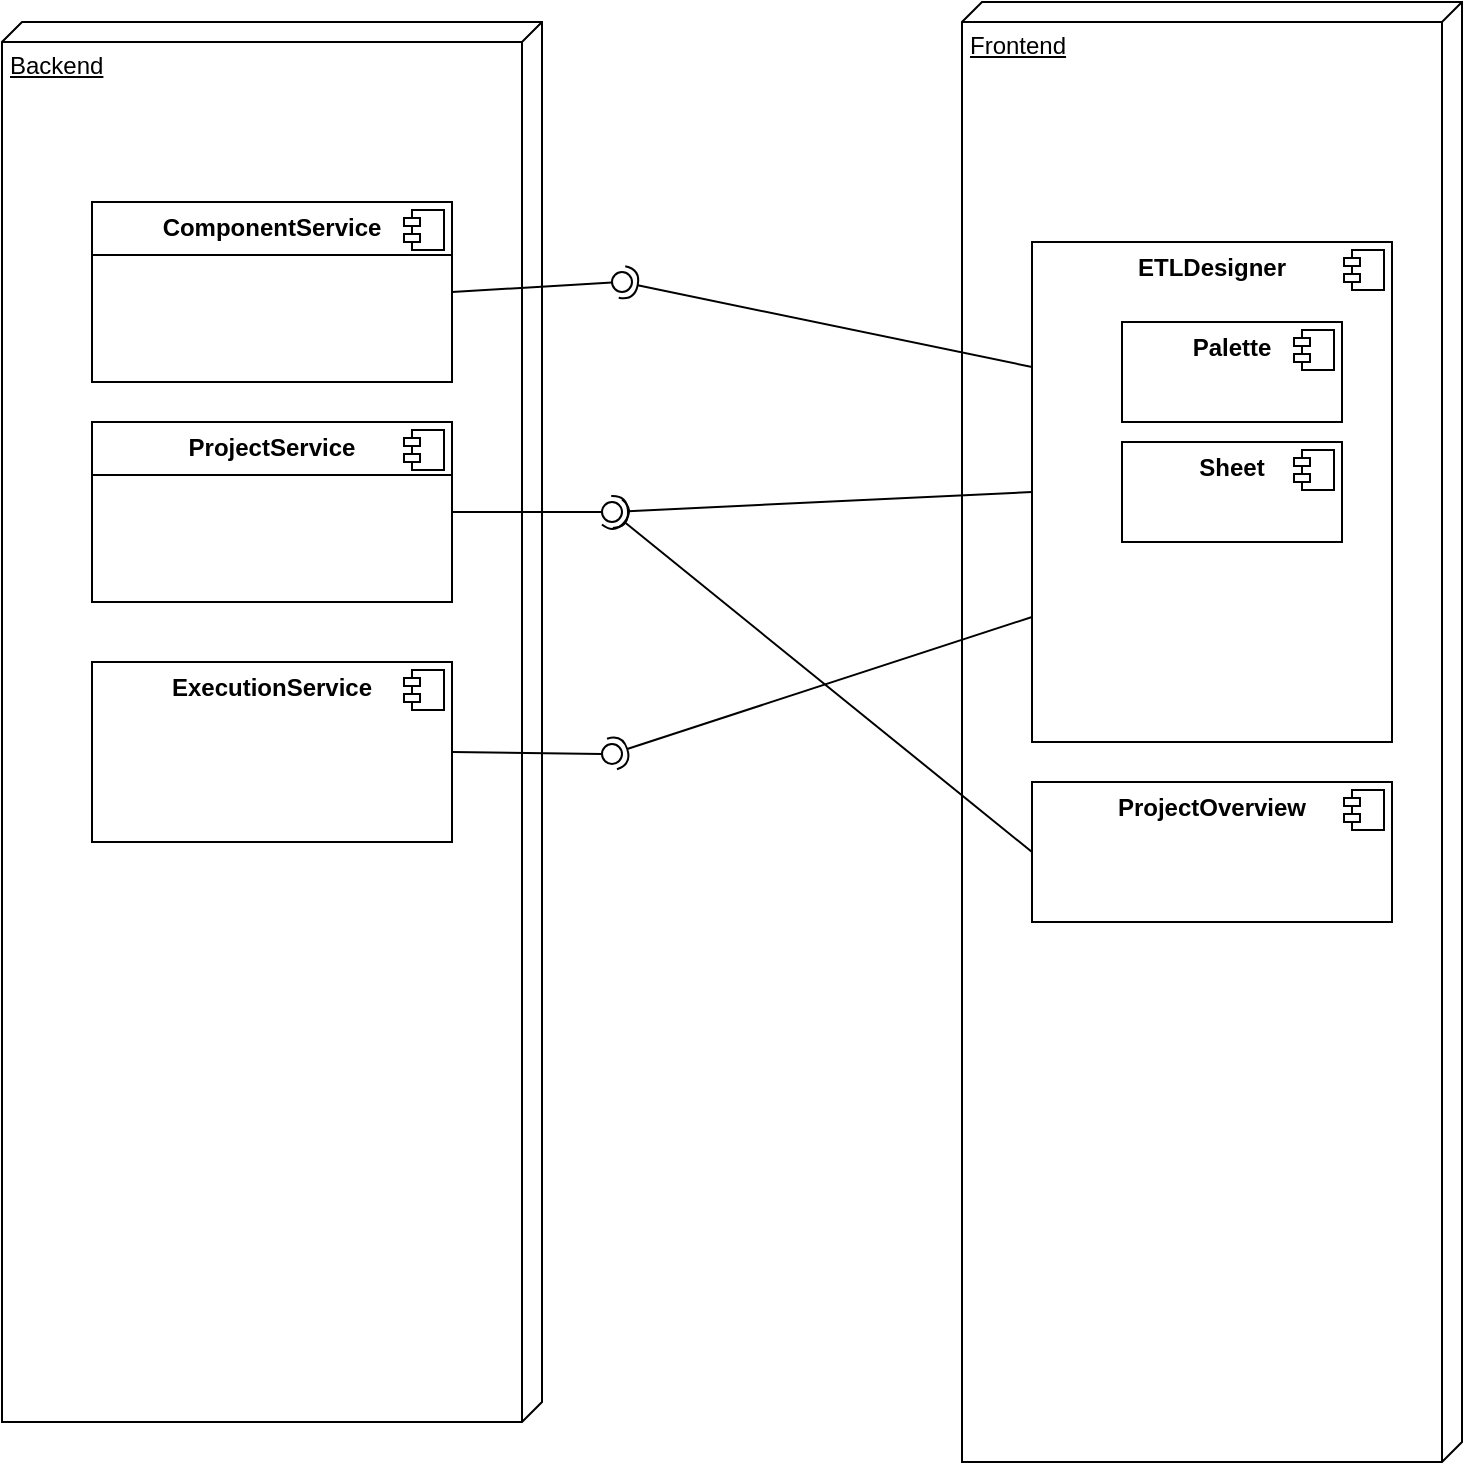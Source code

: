 <mxfile version="26.0.14">
  <diagram id="C5RBs43oDa-KdzZeNtuy" name="Page-1">
    <mxGraphModel dx="1362" dy="1023" grid="1" gridSize="10" guides="1" tooltips="1" connect="1" arrows="1" fold="1" page="1" pageScale="1" pageWidth="827" pageHeight="1169" math="0" shadow="0">
      <root>
        <mxCell id="WIyWlLk6GJQsqaUBKTNV-0" />
        <mxCell id="WIyWlLk6GJQsqaUBKTNV-1" parent="WIyWlLk6GJQsqaUBKTNV-0" />
        <mxCell id="CZvadwM1OejGpin_CvOd-0" value="Backend" style="verticalAlign=top;align=left;spacingTop=8;spacingLeft=2;spacingRight=12;shape=cube;size=10;direction=south;fontStyle=4;html=1;whiteSpace=wrap;" vertex="1" parent="WIyWlLk6GJQsqaUBKTNV-1">
          <mxGeometry x="50" y="230" width="270" height="700" as="geometry" />
        </mxCell>
        <mxCell id="CZvadwM1OejGpin_CvOd-1" value="Frontend" style="verticalAlign=top;align=left;spacingTop=8;spacingLeft=2;spacingRight=12;shape=cube;size=10;direction=south;fontStyle=4;html=1;whiteSpace=wrap;" vertex="1" parent="WIyWlLk6GJQsqaUBKTNV-1">
          <mxGeometry x="530" y="220" width="250" height="730" as="geometry" />
        </mxCell>
        <mxCell id="CZvadwM1OejGpin_CvOd-2" value="&lt;p style=&quot;margin:0px;margin-top:6px;text-align:center;&quot;&gt;&lt;b&gt;ComponentService&lt;/b&gt;&lt;/p&gt;&lt;hr size=&quot;1&quot; style=&quot;border-style:solid;&quot;&gt;&lt;p style=&quot;margin:0px;margin-left:8px;&quot;&gt;&lt;br&gt;&lt;/p&gt;" style="align=left;overflow=fill;html=1;dropTarget=0;whiteSpace=wrap;" vertex="1" parent="WIyWlLk6GJQsqaUBKTNV-1">
          <mxGeometry x="95" y="320" width="180" height="90" as="geometry" />
        </mxCell>
        <mxCell id="CZvadwM1OejGpin_CvOd-3" value="" style="shape=component;jettyWidth=8;jettyHeight=4;" vertex="1" parent="CZvadwM1OejGpin_CvOd-2">
          <mxGeometry x="1" width="20" height="20" relative="1" as="geometry">
            <mxPoint x="-24" y="4" as="offset" />
          </mxGeometry>
        </mxCell>
        <mxCell id="CZvadwM1OejGpin_CvOd-4" value="&lt;p style=&quot;margin:0px;margin-top:6px;text-align:center;&quot;&gt;&lt;b&gt;ProjectService&lt;/b&gt;&lt;/p&gt;&lt;hr size=&quot;1&quot; style=&quot;border-style:solid;&quot;&gt;&lt;p style=&quot;margin:0px;margin-left:8px;&quot;&gt;&lt;br&gt;&lt;/p&gt;" style="align=left;overflow=fill;html=1;dropTarget=0;whiteSpace=wrap;" vertex="1" parent="WIyWlLk6GJQsqaUBKTNV-1">
          <mxGeometry x="95" y="430" width="180" height="90" as="geometry" />
        </mxCell>
        <mxCell id="CZvadwM1OejGpin_CvOd-5" value="" style="shape=component;jettyWidth=8;jettyHeight=4;" vertex="1" parent="CZvadwM1OejGpin_CvOd-4">
          <mxGeometry x="1" width="20" height="20" relative="1" as="geometry">
            <mxPoint x="-24" y="4" as="offset" />
          </mxGeometry>
        </mxCell>
        <mxCell id="CZvadwM1OejGpin_CvOd-6" value="&lt;p style=&quot;margin:0px;margin-top:6px;text-align:center;&quot;&gt;&lt;b&gt;ETLDesigner&lt;/b&gt;&lt;/p&gt;" style="align=left;overflow=fill;html=1;dropTarget=0;whiteSpace=wrap;" vertex="1" parent="WIyWlLk6GJQsqaUBKTNV-1">
          <mxGeometry x="565" y="340" width="180" height="250" as="geometry" />
        </mxCell>
        <mxCell id="CZvadwM1OejGpin_CvOd-7" value="" style="shape=component;jettyWidth=8;jettyHeight=4;" vertex="1" parent="CZvadwM1OejGpin_CvOd-6">
          <mxGeometry x="1" width="20" height="20" relative="1" as="geometry">
            <mxPoint x="-24" y="4" as="offset" />
          </mxGeometry>
        </mxCell>
        <mxCell id="CZvadwM1OejGpin_CvOd-8" value="" style="rounded=0;orthogonalLoop=1;jettySize=auto;html=1;endArrow=halfCircle;endFill=0;endSize=6;strokeWidth=1;sketch=0;exitX=0;exitY=0.5;exitDx=0;exitDy=0;" edge="1" target="CZvadwM1OejGpin_CvOd-10" parent="WIyWlLk6GJQsqaUBKTNV-1" source="CZvadwM1OejGpin_CvOd-6">
          <mxGeometry relative="1" as="geometry">
            <mxPoint x="430" y="525" as="sourcePoint" />
          </mxGeometry>
        </mxCell>
        <mxCell id="CZvadwM1OejGpin_CvOd-9" value="" style="rounded=0;orthogonalLoop=1;jettySize=auto;html=1;endArrow=oval;endFill=0;sketch=0;sourcePerimeterSpacing=0;targetPerimeterSpacing=0;endSize=10;exitX=1;exitY=0.5;exitDx=0;exitDy=0;" edge="1" target="CZvadwM1OejGpin_CvOd-10" parent="WIyWlLk6GJQsqaUBKTNV-1" source="CZvadwM1OejGpin_CvOd-4">
          <mxGeometry relative="1" as="geometry">
            <mxPoint x="390" y="525" as="sourcePoint" />
          </mxGeometry>
        </mxCell>
        <mxCell id="CZvadwM1OejGpin_CvOd-10" value="" style="ellipse;whiteSpace=wrap;html=1;align=center;aspect=fixed;fillColor=none;strokeColor=none;resizable=0;perimeter=centerPerimeter;rotatable=0;allowArrows=0;points=[];outlineConnect=1;" vertex="1" parent="WIyWlLk6GJQsqaUBKTNV-1">
          <mxGeometry x="350" y="470" width="10" height="10" as="geometry" />
        </mxCell>
        <mxCell id="CZvadwM1OejGpin_CvOd-11" value="" style="rounded=0;orthogonalLoop=1;jettySize=auto;html=1;endArrow=halfCircle;endFill=0;endSize=6;strokeWidth=1;sketch=0;exitX=0;exitY=0.25;exitDx=0;exitDy=0;" edge="1" parent="WIyWlLk6GJQsqaUBKTNV-1" source="CZvadwM1OejGpin_CvOd-6">
          <mxGeometry relative="1" as="geometry">
            <mxPoint x="410" y="330" as="sourcePoint" />
            <mxPoint x="360" y="360" as="targetPoint" />
          </mxGeometry>
        </mxCell>
        <mxCell id="CZvadwM1OejGpin_CvOd-12" value="" style="rounded=0;orthogonalLoop=1;jettySize=auto;html=1;endArrow=oval;endFill=0;sketch=0;sourcePerimeterSpacing=0;targetPerimeterSpacing=0;endSize=10;exitX=1;exitY=0.5;exitDx=0;exitDy=0;" edge="1" parent="WIyWlLk6GJQsqaUBKTNV-1" source="CZvadwM1OejGpin_CvOd-2">
          <mxGeometry relative="1" as="geometry">
            <mxPoint x="390" y="525" as="sourcePoint" />
            <mxPoint x="360" y="360" as="targetPoint" />
          </mxGeometry>
        </mxCell>
        <mxCell id="CZvadwM1OejGpin_CvOd-13" value="" style="ellipse;whiteSpace=wrap;html=1;align=center;aspect=fixed;fillColor=none;strokeColor=none;resizable=0;perimeter=centerPerimeter;rotatable=0;allowArrows=0;points=[];outlineConnect=1;" vertex="1" parent="WIyWlLk6GJQsqaUBKTNV-1">
          <mxGeometry x="405" y="520" width="10" height="10" as="geometry" />
        </mxCell>
        <mxCell id="CZvadwM1OejGpin_CvOd-16" value="&lt;p style=&quot;margin:0px;margin-top:6px;text-align:center;&quot;&gt;&lt;b&gt;ExecutionService&lt;/b&gt;&lt;/p&gt;" style="align=left;overflow=fill;html=1;dropTarget=0;whiteSpace=wrap;" vertex="1" parent="WIyWlLk6GJQsqaUBKTNV-1">
          <mxGeometry x="95" y="550" width="180" height="90" as="geometry" />
        </mxCell>
        <mxCell id="CZvadwM1OejGpin_CvOd-17" value="" style="shape=component;jettyWidth=8;jettyHeight=4;" vertex="1" parent="CZvadwM1OejGpin_CvOd-16">
          <mxGeometry x="1" width="20" height="20" relative="1" as="geometry">
            <mxPoint x="-24" y="4" as="offset" />
          </mxGeometry>
        </mxCell>
        <mxCell id="CZvadwM1OejGpin_CvOd-18" value="" style="rounded=0;orthogonalLoop=1;jettySize=auto;html=1;endArrow=halfCircle;endFill=0;endSize=6;strokeWidth=1;sketch=0;exitX=0;exitY=0.75;exitDx=0;exitDy=0;" edge="1" parent="WIyWlLk6GJQsqaUBKTNV-1" target="CZvadwM1OejGpin_CvOd-20" source="CZvadwM1OejGpin_CvOd-6">
          <mxGeometry relative="1" as="geometry">
            <mxPoint x="560" y="569" as="sourcePoint" />
          </mxGeometry>
        </mxCell>
        <mxCell id="CZvadwM1OejGpin_CvOd-19" value="" style="rounded=0;orthogonalLoop=1;jettySize=auto;html=1;endArrow=oval;endFill=0;sketch=0;sourcePerimeterSpacing=0;targetPerimeterSpacing=0;endSize=10;exitX=1;exitY=0.5;exitDx=0;exitDy=0;" edge="1" parent="WIyWlLk6GJQsqaUBKTNV-1" target="CZvadwM1OejGpin_CvOd-20" source="CZvadwM1OejGpin_CvOd-16">
          <mxGeometry relative="1" as="geometry">
            <mxPoint x="275" y="596" as="sourcePoint" />
          </mxGeometry>
        </mxCell>
        <mxCell id="CZvadwM1OejGpin_CvOd-20" value="" style="ellipse;whiteSpace=wrap;html=1;align=center;aspect=fixed;fillColor=none;strokeColor=none;resizable=0;perimeter=centerPerimeter;rotatable=0;allowArrows=0;points=[];outlineConnect=1;" vertex="1" parent="WIyWlLk6GJQsqaUBKTNV-1">
          <mxGeometry x="350" y="591" width="10" height="10" as="geometry" />
        </mxCell>
        <mxCell id="CZvadwM1OejGpin_CvOd-22" value="&lt;p style=&quot;margin:0px;margin-top:6px;text-align:center;&quot;&gt;&lt;b&gt;Palette&lt;/b&gt;&lt;/p&gt;" style="align=left;overflow=fill;html=1;dropTarget=0;whiteSpace=wrap;" vertex="1" parent="WIyWlLk6GJQsqaUBKTNV-1">
          <mxGeometry x="610" y="380" width="110" height="50" as="geometry" />
        </mxCell>
        <mxCell id="CZvadwM1OejGpin_CvOd-23" value="" style="shape=component;jettyWidth=8;jettyHeight=4;" vertex="1" parent="CZvadwM1OejGpin_CvOd-22">
          <mxGeometry x="1" width="20" height="20" relative="1" as="geometry">
            <mxPoint x="-24" y="4" as="offset" />
          </mxGeometry>
        </mxCell>
        <mxCell id="CZvadwM1OejGpin_CvOd-24" value="&lt;p style=&quot;margin:0px;margin-top:6px;text-align:center;&quot;&gt;&lt;b&gt;Sheet&lt;/b&gt;&lt;/p&gt;" style="align=left;overflow=fill;html=1;dropTarget=0;whiteSpace=wrap;" vertex="1" parent="WIyWlLk6GJQsqaUBKTNV-1">
          <mxGeometry x="610" y="440" width="110" height="50" as="geometry" />
        </mxCell>
        <mxCell id="CZvadwM1OejGpin_CvOd-25" value="" style="shape=component;jettyWidth=8;jettyHeight=4;" vertex="1" parent="CZvadwM1OejGpin_CvOd-24">
          <mxGeometry x="1" width="20" height="20" relative="1" as="geometry">
            <mxPoint x="-24" y="4" as="offset" />
          </mxGeometry>
        </mxCell>
        <mxCell id="CZvadwM1OejGpin_CvOd-26" value="&lt;p style=&quot;margin:0px;margin-top:6px;text-align:center;&quot;&gt;&lt;b&gt;ProjectOverview&lt;/b&gt;&lt;/p&gt;" style="align=left;overflow=fill;html=1;dropTarget=0;whiteSpace=wrap;" vertex="1" parent="WIyWlLk6GJQsqaUBKTNV-1">
          <mxGeometry x="565" y="610" width="180" height="70" as="geometry" />
        </mxCell>
        <mxCell id="CZvadwM1OejGpin_CvOd-27" value="" style="shape=component;jettyWidth=8;jettyHeight=4;" vertex="1" parent="CZvadwM1OejGpin_CvOd-26">
          <mxGeometry x="1" width="20" height="20" relative="1" as="geometry">
            <mxPoint x="-24" y="4" as="offset" />
          </mxGeometry>
        </mxCell>
        <mxCell id="CZvadwM1OejGpin_CvOd-28" value="" style="rounded=0;orthogonalLoop=1;jettySize=auto;html=1;endArrow=halfCircle;endFill=0;endSize=6;strokeWidth=1;sketch=0;fontSize=12;curved=1;exitX=0;exitY=0.5;exitDx=0;exitDy=0;entryX=0.8;entryY=1.1;entryDx=0;entryDy=0;entryPerimeter=0;" edge="1" target="CZvadwM1OejGpin_CvOd-10" parent="WIyWlLk6GJQsqaUBKTNV-1" source="CZvadwM1OejGpin_CvOd-26">
          <mxGeometry relative="1" as="geometry">
            <mxPoint x="425" y="525" as="sourcePoint" />
          </mxGeometry>
        </mxCell>
        <mxCell id="CZvadwM1OejGpin_CvOd-29" value="" style="ellipse;whiteSpace=wrap;html=1;align=center;aspect=fixed;fillColor=none;strokeColor=none;resizable=0;perimeter=centerPerimeter;rotatable=0;allowArrows=0;points=[];outlineConnect=1;" vertex="1" parent="WIyWlLk6GJQsqaUBKTNV-1">
          <mxGeometry x="400" y="520" width="10" height="10" as="geometry" />
        </mxCell>
      </root>
    </mxGraphModel>
  </diagram>
</mxfile>
